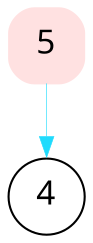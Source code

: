 
digraph G {
node [ fontname="Terminus", fontsize=16, width=0.5, height=0.5 ];

5 -> 4 [color="#1FDBFD", style="setlinewidth(0.3)" ];

/* Node attributes */

4 [ color="black", shape="ellipse", style="filled,rounded", fillcolor="white", URL="", tooltip="4", target="_top" ];


5 [ color="#ffe1e1", shape="box", style="filled,rounded", fillcolor="#ffe1e1", URL="/p/denethor/t/5", tooltip="REVIEW -  If no state name is supplied, as is normally the ...", target="_top" ];

}
